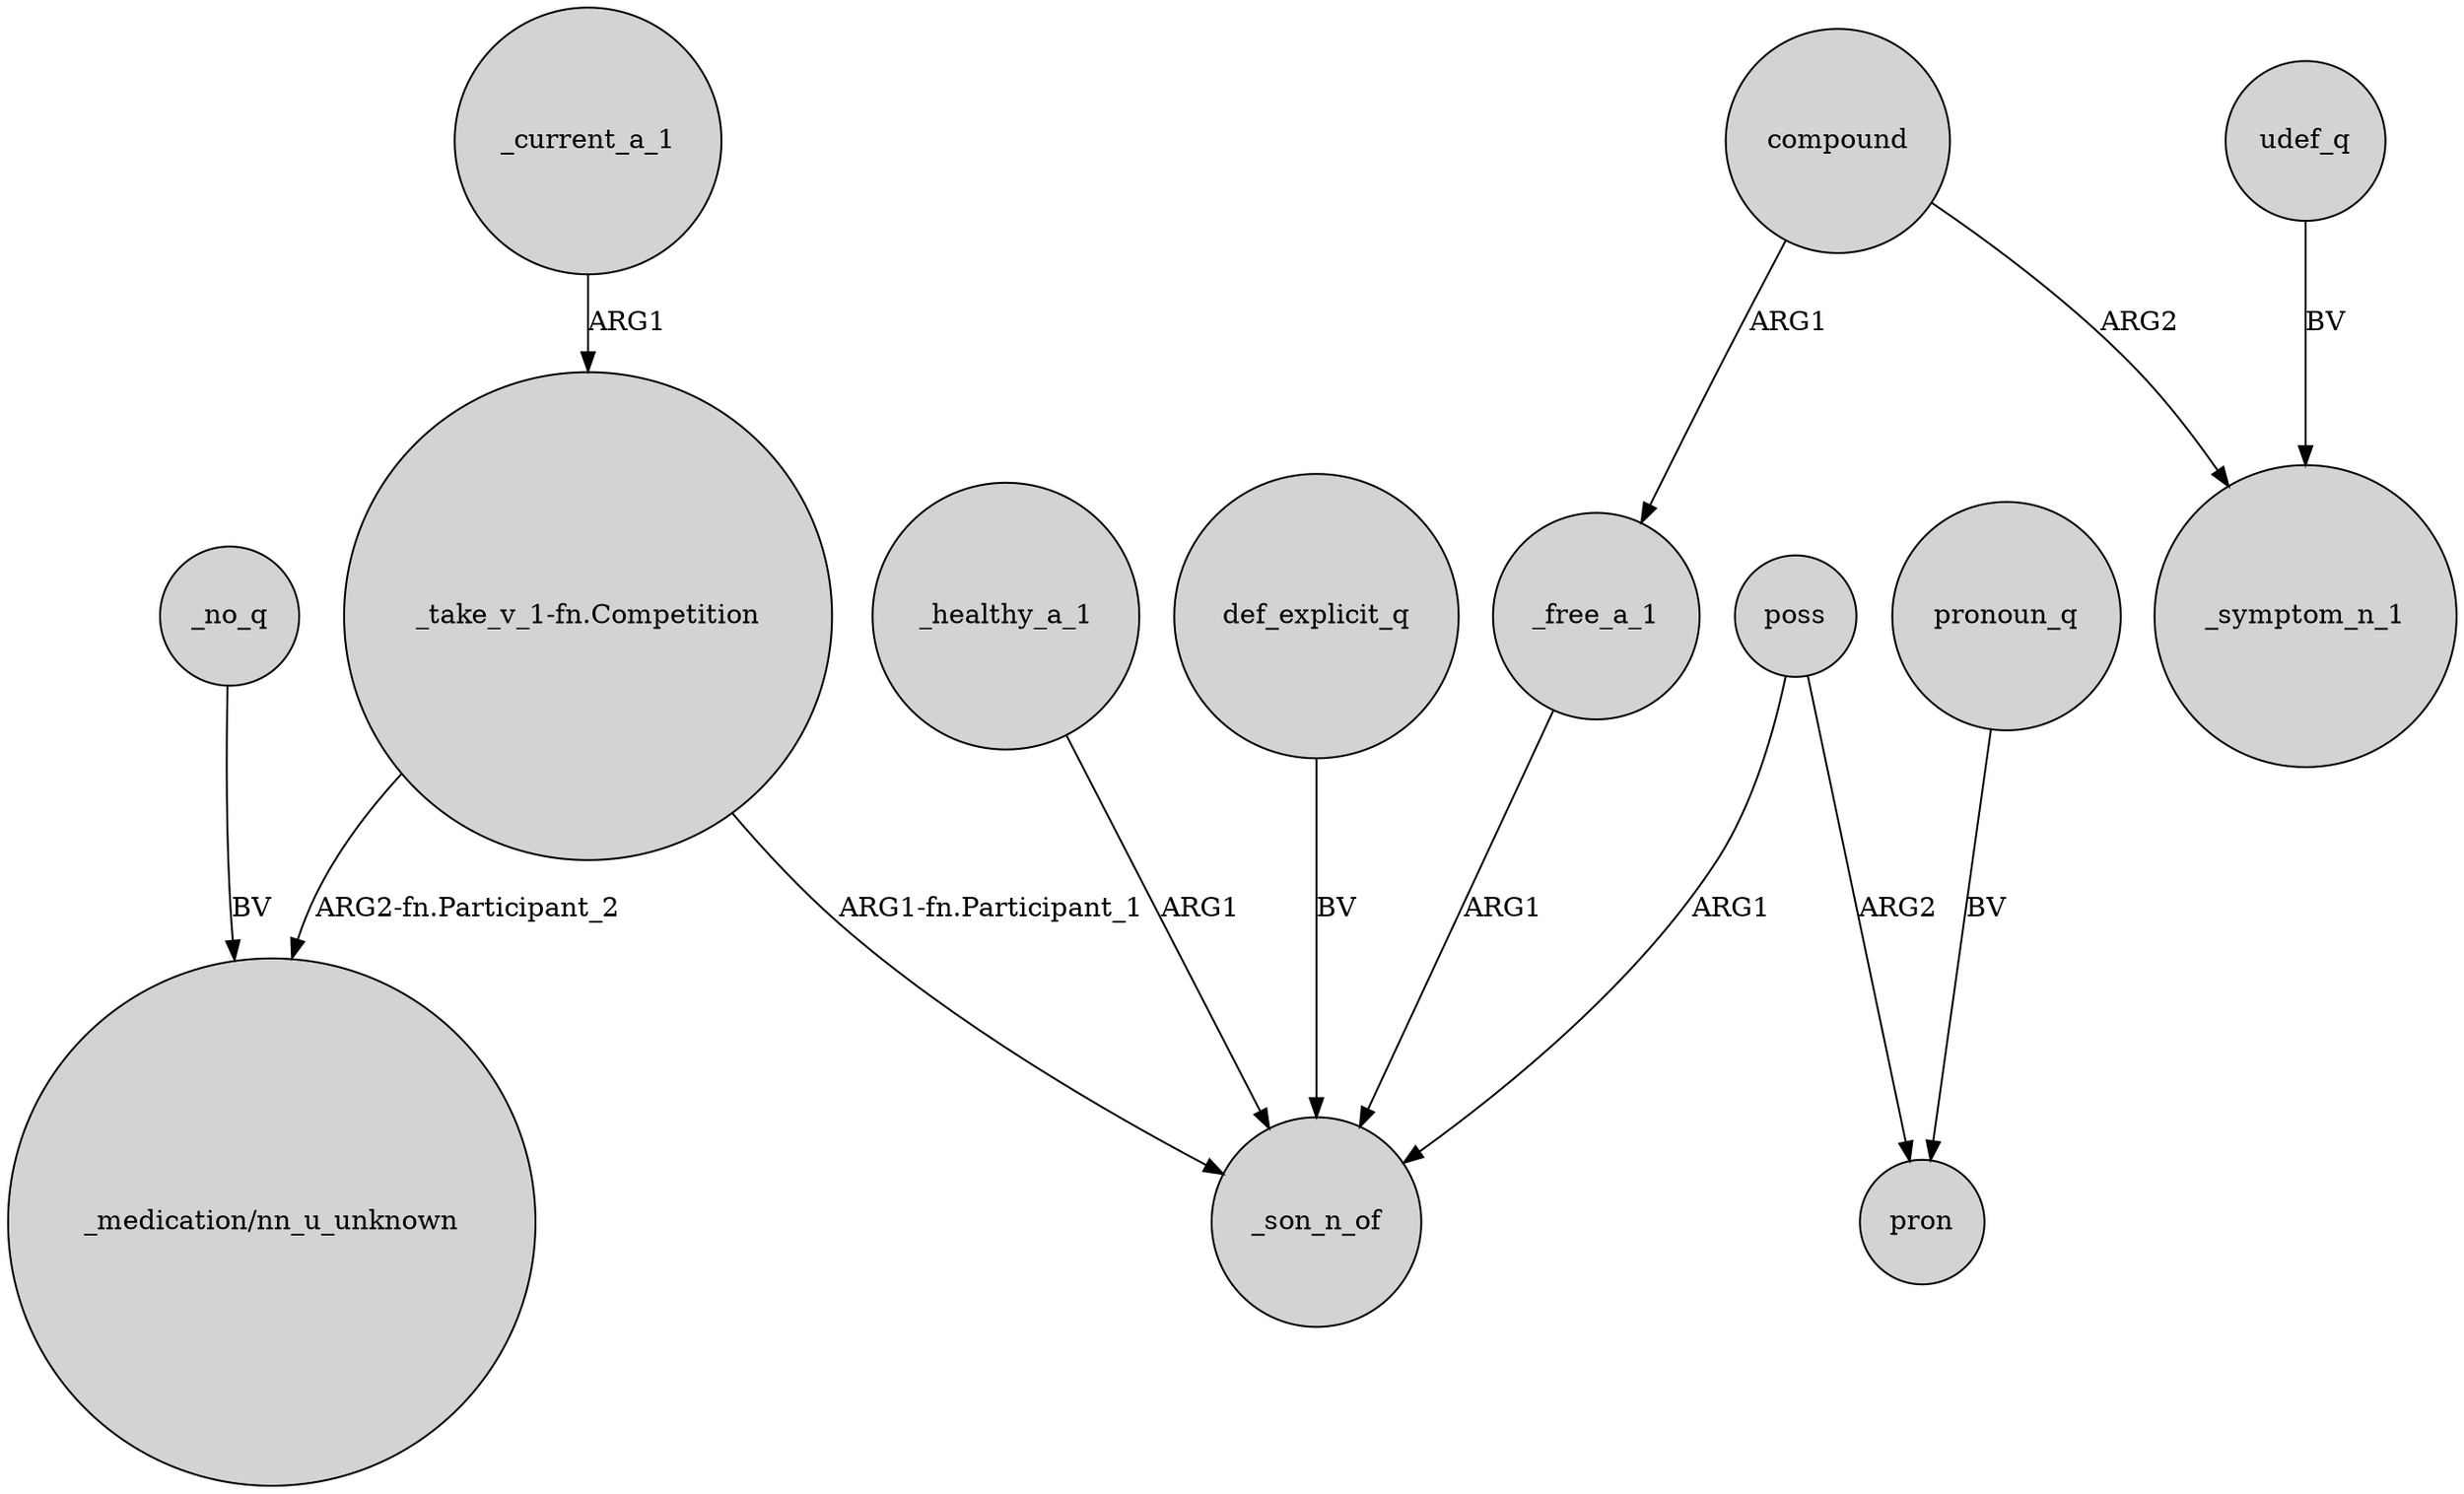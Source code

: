 digraph {
	node [shape=circle style=filled]
	_no_q -> "_medication/nn_u_unknown" [label=BV]
	compound -> _symptom_n_1 [label=ARG2]
	"_take_v_1-fn.Competition" -> "_medication/nn_u_unknown" [label="ARG2-fn.Participant_2"]
	"_take_v_1-fn.Competition" -> _son_n_of [label="ARG1-fn.Participant_1"]
	poss -> _son_n_of [label=ARG1]
	_free_a_1 -> _son_n_of [label=ARG1]
	_healthy_a_1 -> _son_n_of [label=ARG1]
	compound -> _free_a_1 [label=ARG1]
	_current_a_1 -> "_take_v_1-fn.Competition" [label=ARG1]
	udef_q -> _symptom_n_1 [label=BV]
	pronoun_q -> pron [label=BV]
	def_explicit_q -> _son_n_of [label=BV]
	poss -> pron [label=ARG2]
}
